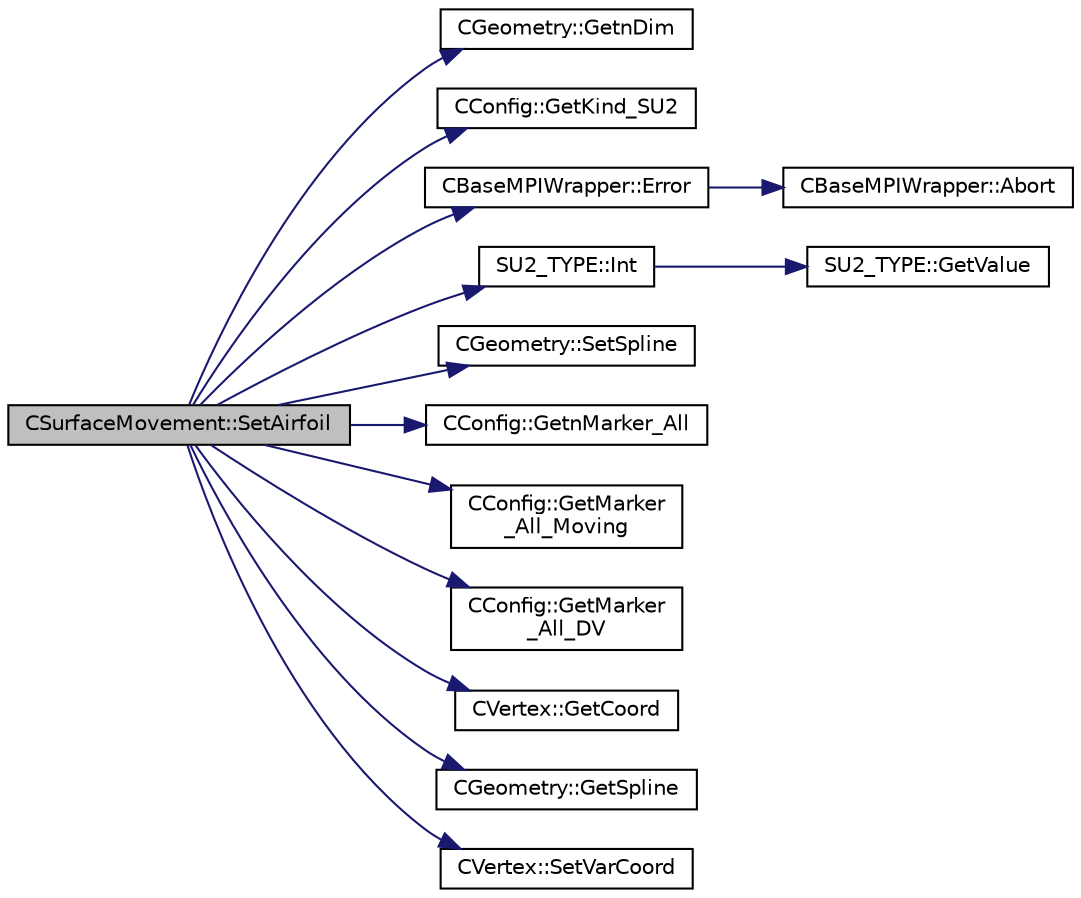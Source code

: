 digraph "CSurfaceMovement::SetAirfoil"
{
  edge [fontname="Helvetica",fontsize="10",labelfontname="Helvetica",labelfontsize="10"];
  node [fontname="Helvetica",fontsize="10",shape=record];
  rankdir="LR";
  Node279 [label="CSurfaceMovement::SetAirfoil",height=0.2,width=0.4,color="black", fillcolor="grey75", style="filled", fontcolor="black"];
  Node279 -> Node280 [color="midnightblue",fontsize="10",style="solid",fontname="Helvetica"];
  Node280 [label="CGeometry::GetnDim",height=0.2,width=0.4,color="black", fillcolor="white", style="filled",URL="$class_c_geometry.html#a2af01006c0c4f74ba089582f1a3587fe",tooltip="Get number of coordinates. "];
  Node279 -> Node281 [color="midnightblue",fontsize="10",style="solid",fontname="Helvetica"];
  Node281 [label="CConfig::GetKind_SU2",height=0.2,width=0.4,color="black", fillcolor="white", style="filled",URL="$class_c_config.html#a47df59fbfd882e2fa8fc71691292659b",tooltip="Get the kind of SU2 software component. "];
  Node279 -> Node282 [color="midnightblue",fontsize="10",style="solid",fontname="Helvetica"];
  Node282 [label="CBaseMPIWrapper::Error",height=0.2,width=0.4,color="black", fillcolor="white", style="filled",URL="$class_c_base_m_p_i_wrapper.html#a04457c47629bda56704e6a8804833eeb"];
  Node282 -> Node283 [color="midnightblue",fontsize="10",style="solid",fontname="Helvetica"];
  Node283 [label="CBaseMPIWrapper::Abort",height=0.2,width=0.4,color="black", fillcolor="white", style="filled",URL="$class_c_base_m_p_i_wrapper.html#a21ef5681e2acb532d345e9bab173ef07"];
  Node279 -> Node284 [color="midnightblue",fontsize="10",style="solid",fontname="Helvetica"];
  Node284 [label="SU2_TYPE::Int",height=0.2,width=0.4,color="black", fillcolor="white", style="filled",URL="$namespace_s_u2___t_y_p_e.html#a6b48817766d8a6486caa2807a52f6bae",tooltip="Casts the primitive value to int (uses GetValue, already implemented for each type). "];
  Node284 -> Node285 [color="midnightblue",fontsize="10",style="solid",fontname="Helvetica"];
  Node285 [label="SU2_TYPE::GetValue",height=0.2,width=0.4,color="black", fillcolor="white", style="filled",URL="$namespace_s_u2___t_y_p_e.html#a0ed43473f5a450ce028d088427bf10cb",tooltip="Get the (primitive) value of the datatype (needs to be implemented for each new type). "];
  Node279 -> Node286 [color="midnightblue",fontsize="10",style="solid",fontname="Helvetica"];
  Node286 [label="CGeometry::SetSpline",height=0.2,width=0.4,color="black", fillcolor="white", style="filled",URL="$class_c_geometry.html#a43b3e85441f722eac189104e464c5358",tooltip="Given arrays x[1..n] and y[1..n] containing a tabulated function, i.e., yi = f(xi), with x1 < x2 < . . . < xN , and given values yp1 and ypn for the first derivative of the interpolating function at points 1 and n, respectively, this routine returns an array y2[1..n] that contains the second derivatives of the interpolating function at the tabulated points xi. If yp1 and/or ypn are equal to 1 × 1030 or larger, the routine is signaled to set the corresponding boundary condition for a natural spline, with zero second derivative on that boundary. Numerical Recipes: The Art of Scientific Computing, Third Edition in C++. "];
  Node279 -> Node287 [color="midnightblue",fontsize="10",style="solid",fontname="Helvetica"];
  Node287 [label="CConfig::GetnMarker_All",height=0.2,width=0.4,color="black", fillcolor="white", style="filled",URL="$class_c_config.html#a300c4884edfc0c2acf395036439004f4",tooltip="Get the total number of boundary markers including send/receive domains. "];
  Node279 -> Node288 [color="midnightblue",fontsize="10",style="solid",fontname="Helvetica"];
  Node288 [label="CConfig::GetMarker\l_All_Moving",height=0.2,width=0.4,color="black", fillcolor="white", style="filled",URL="$class_c_config.html#af9ca2570009f45c1504444027f70a1ad",tooltip="Get the motion information for a marker val_marker. "];
  Node279 -> Node289 [color="midnightblue",fontsize="10",style="solid",fontname="Helvetica"];
  Node289 [label="CConfig::GetMarker\l_All_DV",height=0.2,width=0.4,color="black", fillcolor="white", style="filled",URL="$class_c_config.html#a39608d00420cf8dd5357045aafdf2d23",tooltip="Get the DV information for a marker val_marker. "];
  Node279 -> Node290 [color="midnightblue",fontsize="10",style="solid",fontname="Helvetica"];
  Node290 [label="CVertex::GetCoord",height=0.2,width=0.4,color="black", fillcolor="white", style="filled",URL="$class_c_vertex.html#af0821dbe375150339a3c7e3879d8505f",tooltip="Get the value of the cartesian coordinate for the vertex. "];
  Node279 -> Node291 [color="midnightblue",fontsize="10",style="solid",fontname="Helvetica"];
  Node291 [label="CGeometry::GetSpline",height=0.2,width=0.4,color="black", fillcolor="white", style="filled",URL="$class_c_geometry.html#ad38cb6e163b9c298a3c5922ecd5c7968",tooltip="Given the arrays xa[1..n] and ya[1..n], which tabulate a function (with the xai’s in order)..."];
  Node279 -> Node292 [color="midnightblue",fontsize="10",style="solid",fontname="Helvetica"];
  Node292 [label="CVertex::SetVarCoord",height=0.2,width=0.4,color="black", fillcolor="white", style="filled",URL="$class_c_vertex.html#a77faafc52f911c793851c71738fb85ba",tooltip="Set the value of the coordinate variation due to a surface modification. "];
}

